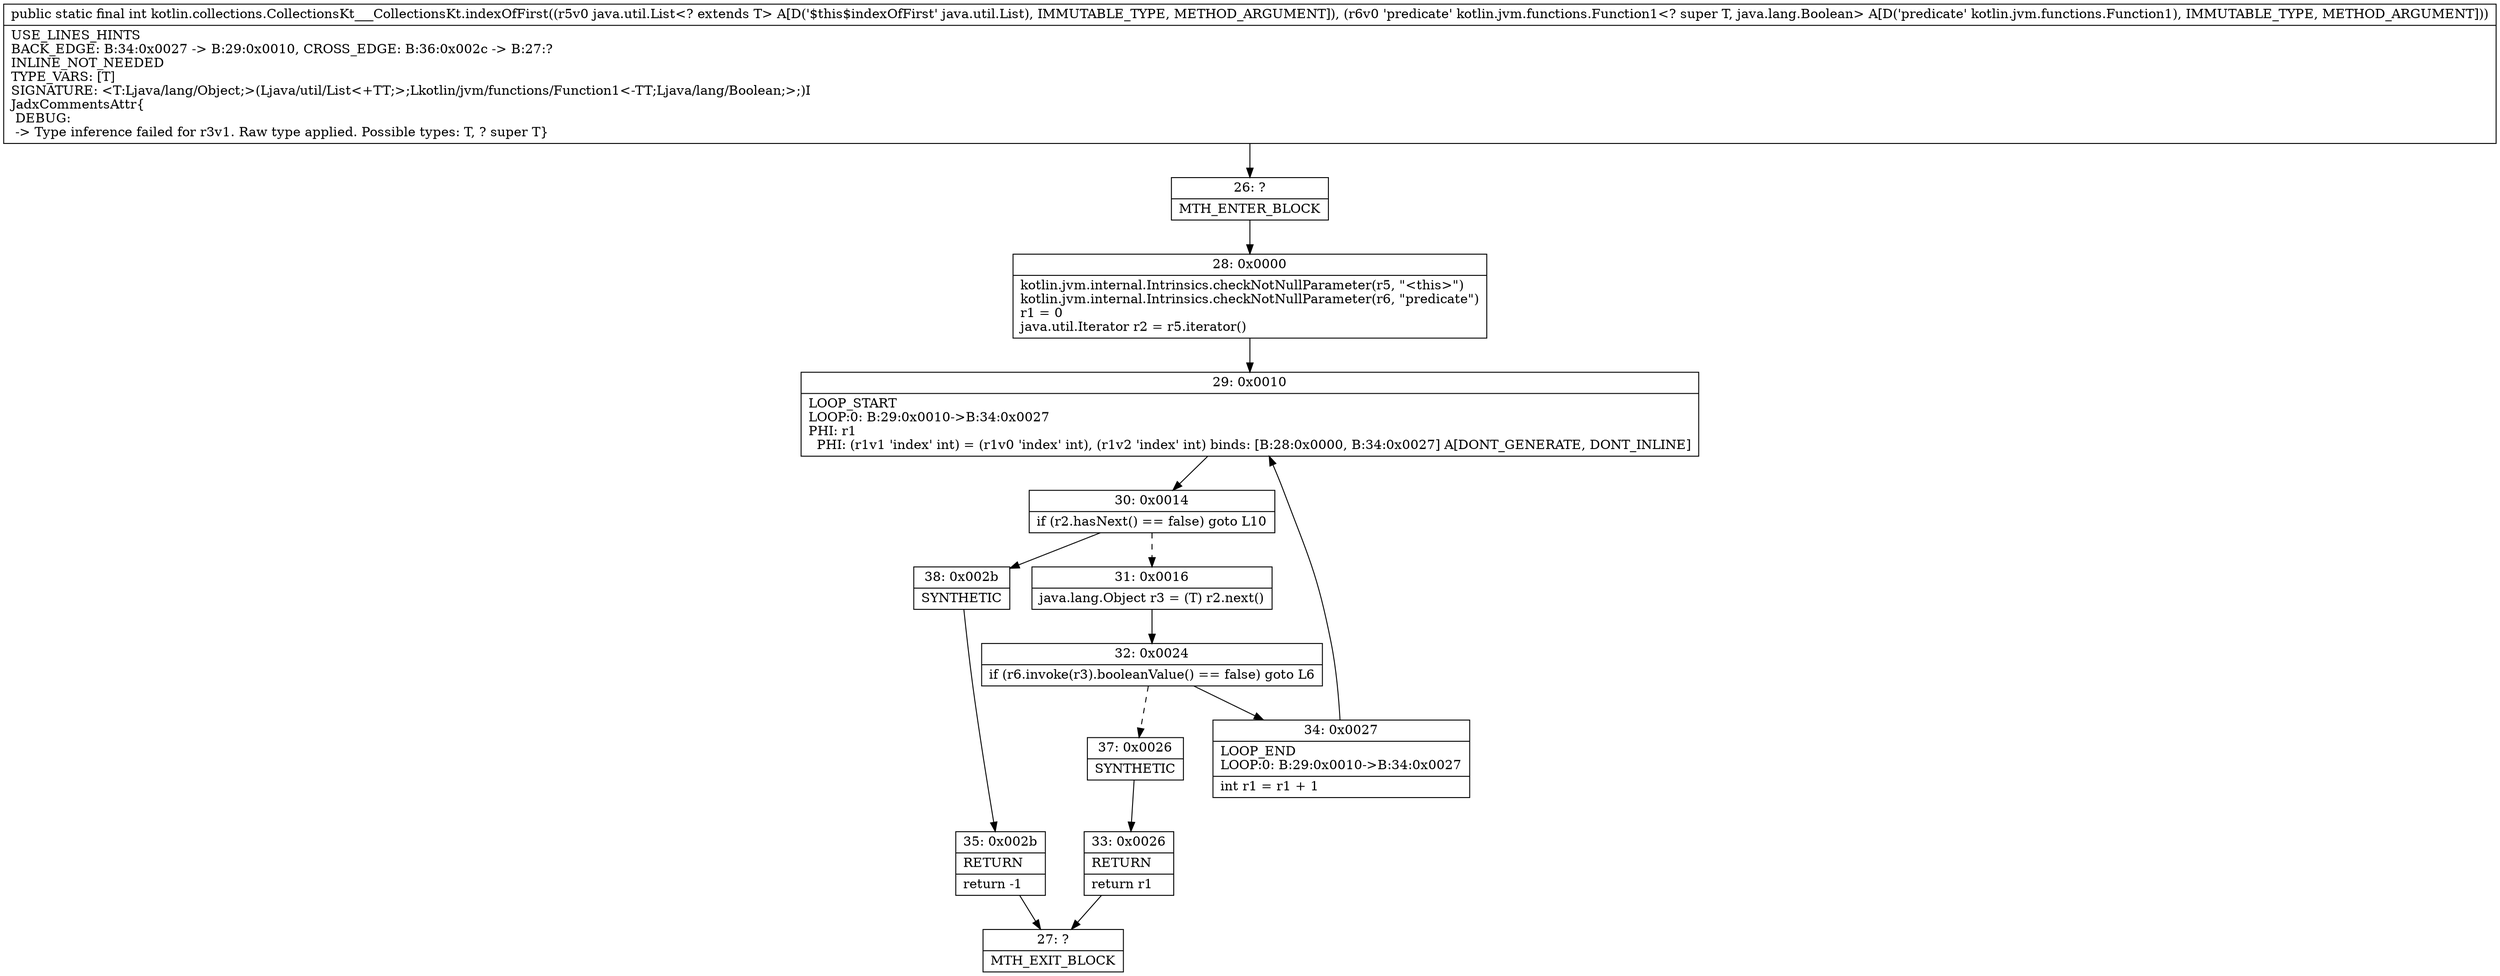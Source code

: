 digraph "CFG forkotlin.collections.CollectionsKt___CollectionsKt.indexOfFirst(Ljava\/util\/List;Lkotlin\/jvm\/functions\/Function1;)I" {
Node_26 [shape=record,label="{26\:\ ?|MTH_ENTER_BLOCK\l}"];
Node_28 [shape=record,label="{28\:\ 0x0000|kotlin.jvm.internal.Intrinsics.checkNotNullParameter(r5, \"\<this\>\")\lkotlin.jvm.internal.Intrinsics.checkNotNullParameter(r6, \"predicate\")\lr1 = 0\ljava.util.Iterator r2 = r5.iterator()\l}"];
Node_29 [shape=record,label="{29\:\ 0x0010|LOOP_START\lLOOP:0: B:29:0x0010\-\>B:34:0x0027\lPHI: r1 \l  PHI: (r1v1 'index' int) = (r1v0 'index' int), (r1v2 'index' int) binds: [B:28:0x0000, B:34:0x0027] A[DONT_GENERATE, DONT_INLINE]\l}"];
Node_30 [shape=record,label="{30\:\ 0x0014|if (r2.hasNext() == false) goto L10\l}"];
Node_31 [shape=record,label="{31\:\ 0x0016|java.lang.Object r3 = (T) r2.next()\l}"];
Node_32 [shape=record,label="{32\:\ 0x0024|if (r6.invoke(r3).booleanValue() == false) goto L6\l}"];
Node_34 [shape=record,label="{34\:\ 0x0027|LOOP_END\lLOOP:0: B:29:0x0010\-\>B:34:0x0027\l|int r1 = r1 + 1\l}"];
Node_37 [shape=record,label="{37\:\ 0x0026|SYNTHETIC\l}"];
Node_33 [shape=record,label="{33\:\ 0x0026|RETURN\l|return r1\l}"];
Node_27 [shape=record,label="{27\:\ ?|MTH_EXIT_BLOCK\l}"];
Node_38 [shape=record,label="{38\:\ 0x002b|SYNTHETIC\l}"];
Node_35 [shape=record,label="{35\:\ 0x002b|RETURN\l|return \-1\l}"];
MethodNode[shape=record,label="{public static final int kotlin.collections.CollectionsKt___CollectionsKt.indexOfFirst((r5v0 java.util.List\<? extends T\> A[D('$this$indexOfFirst' java.util.List), IMMUTABLE_TYPE, METHOD_ARGUMENT]), (r6v0 'predicate' kotlin.jvm.functions.Function1\<? super T, java.lang.Boolean\> A[D('predicate' kotlin.jvm.functions.Function1), IMMUTABLE_TYPE, METHOD_ARGUMENT]))  | USE_LINES_HINTS\lBACK_EDGE: B:34:0x0027 \-\> B:29:0x0010, CROSS_EDGE: B:36:0x002c \-\> B:27:?\lINLINE_NOT_NEEDED\lTYPE_VARS: [T]\lSIGNATURE: \<T:Ljava\/lang\/Object;\>(Ljava\/util\/List\<+TT;\>;Lkotlin\/jvm\/functions\/Function1\<\-TT;Ljava\/lang\/Boolean;\>;)I\lJadxCommentsAttr\{\l DEBUG: \l \-\> Type inference failed for r3v1. Raw type applied. Possible types: T, ? super T\}\l}"];
MethodNode -> Node_26;Node_26 -> Node_28;
Node_28 -> Node_29;
Node_29 -> Node_30;
Node_30 -> Node_31[style=dashed];
Node_30 -> Node_38;
Node_31 -> Node_32;
Node_32 -> Node_34;
Node_32 -> Node_37[style=dashed];
Node_34 -> Node_29;
Node_37 -> Node_33;
Node_33 -> Node_27;
Node_38 -> Node_35;
Node_35 -> Node_27;
}

